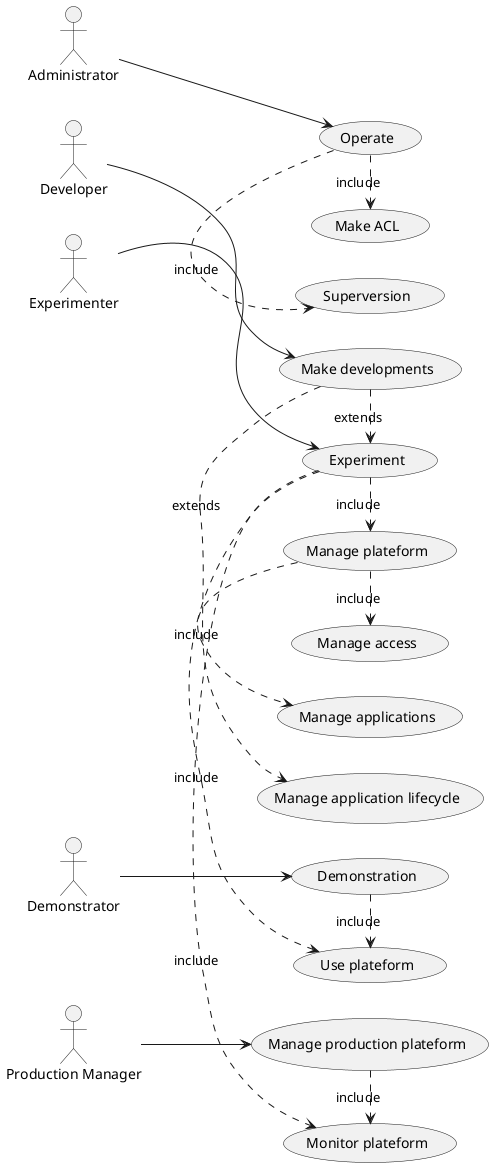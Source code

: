 @startuml
'default
left to right direction


:developer: as "Developer"
:experimenter: as "Experimenter"
:productionManager: as "Production Manager"
:admin: as "Administrator"
:demonstrator: as "Demonstrator"


(development) as "Make developments"

(manageApplicationLifecycle) as "Manage application lifecycle"

(experiment) as "Experiment"

(manageProductionPlatform) as "Manage production plateform"
(usePlatform) as "Use plateform"

(managePlatform) as "Manage plateform"
(manageApplication) as "Manage applications"
(manageAccess) as "Manage access"

(monitorPlatform) as "Monitor plateform"

(operate) as "Operate"
(superversion) as "Superversion"
(acl) as "Make ACL"

(demonstrate) as "Demonstration"

developer --> (development)
experimenter --> (experiment)
productionManager --> (manageProductionPlatform)
demonstrator --> (demonstrate)
admin --> (operate)


(development) .> (manageApplicationLifecycle) : extends
(development) .> (experiment) : extends

(experiment) .> (usePlatform) : include
(experiment) .> (managePlatform) : include
(managePlatform) .> (manageApplication) : include
(managePlatform) .> (manageAccess) : include

(experiment) .> (monitorPlatform) : include
(manageProductionPlatform) .> (monitorPlatform) : include

(operate) .> (superversion) : include
(operate) .> (acl) : include

(demonstrate) .> (usePlatform) : include

@enduml
